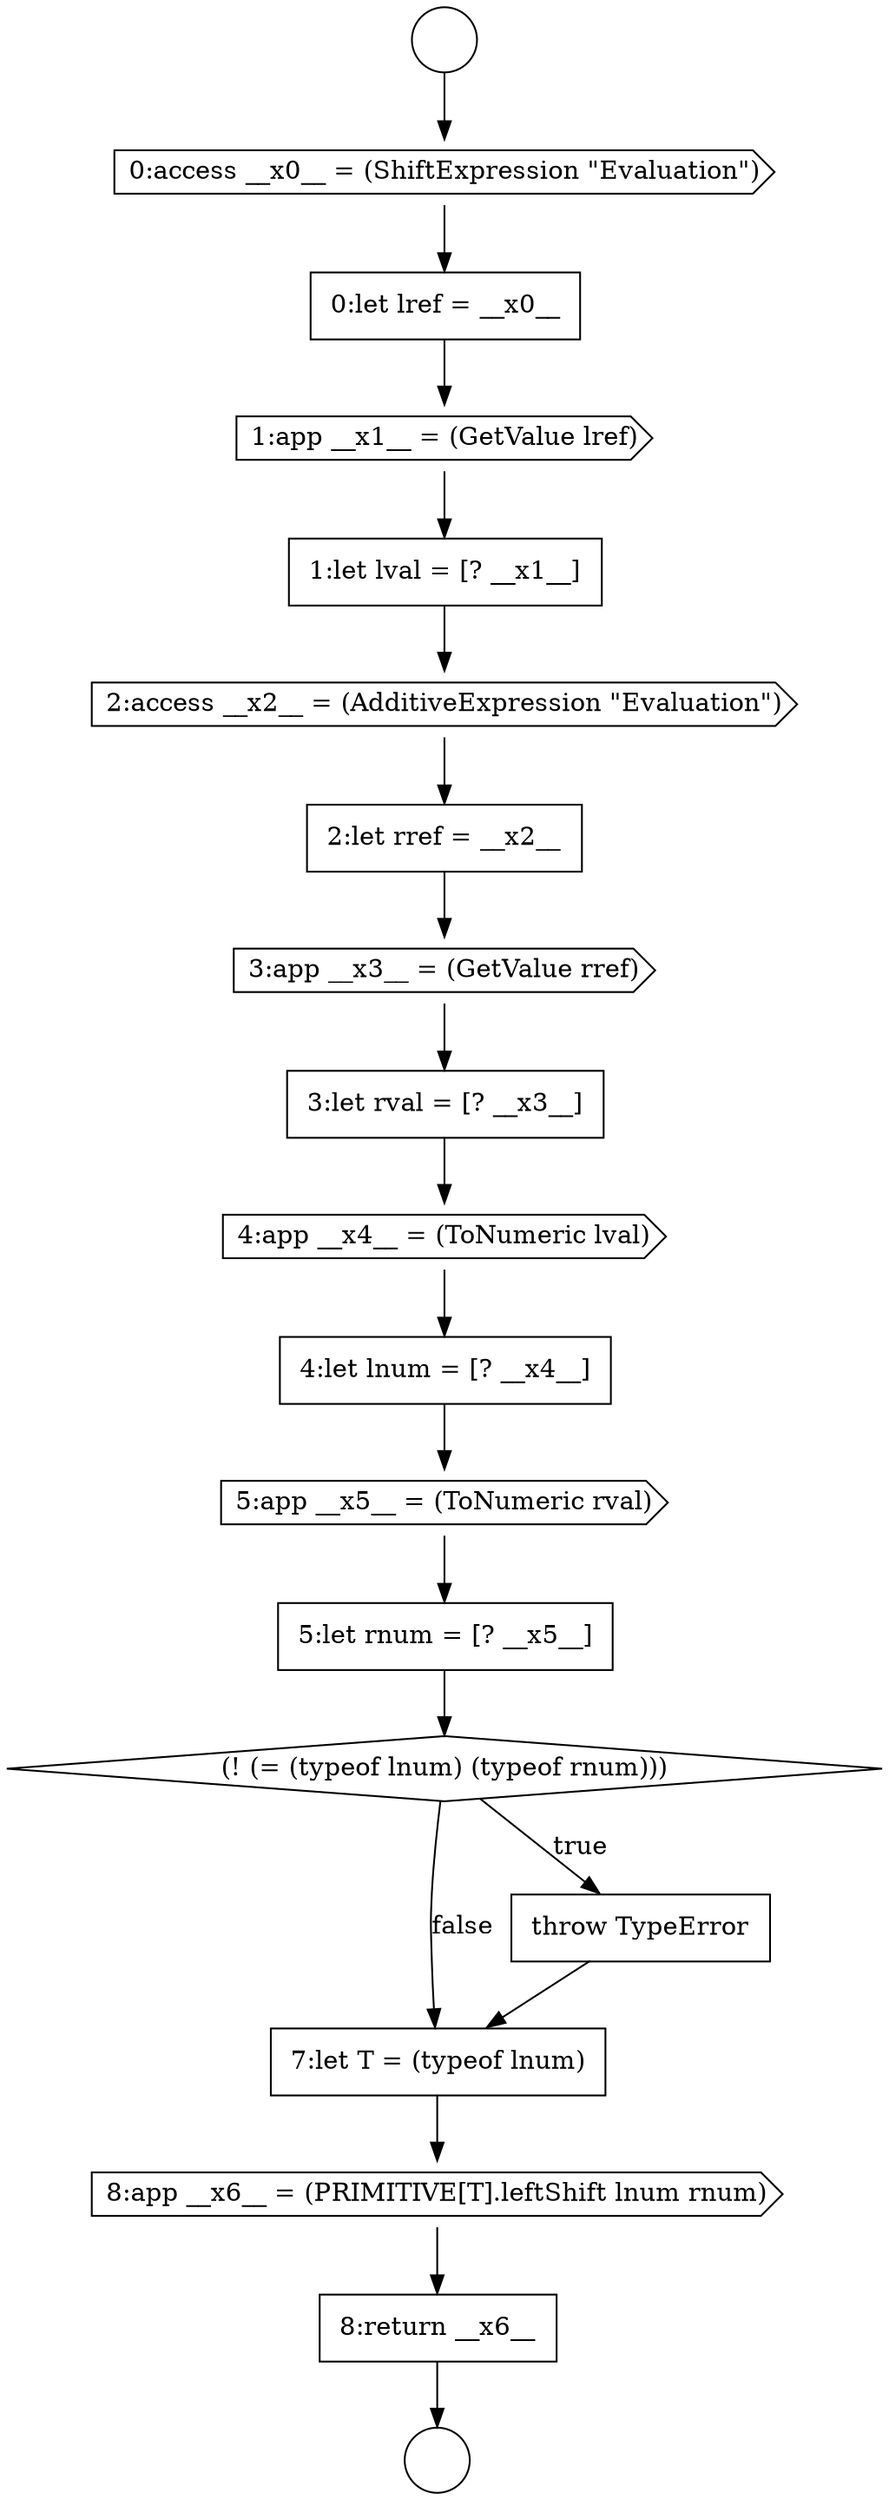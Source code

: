 digraph {
  node0 [shape=circle label=" " color="black" fillcolor="white" style=filled]
  node5 [shape=none, margin=0, label=<<font color="black">
    <table border="0" cellborder="1" cellspacing="0" cellpadding="10">
      <tr><td align="left">1:let lval = [? __x1__]</td></tr>
    </table>
  </font>> color="black" fillcolor="white" style=filled]
  node10 [shape=cds, label=<<font color="black">4:app __x4__ = (ToNumeric lval)</font>> color="black" fillcolor="white" style=filled]
  node14 [shape=diamond, label=<<font color="black">(! (= (typeof lnum) (typeof rnum)))</font>> color="black" fillcolor="white" style=filled]
  node1 [shape=circle label=" " color="black" fillcolor="white" style=filled]
  node6 [shape=cds, label=<<font color="black">2:access __x2__ = (AdditiveExpression &quot;Evaluation&quot;)</font>> color="black" fillcolor="white" style=filled]
  node9 [shape=none, margin=0, label=<<font color="black">
    <table border="0" cellborder="1" cellspacing="0" cellpadding="10">
      <tr><td align="left">3:let rval = [? __x3__]</td></tr>
    </table>
  </font>> color="black" fillcolor="white" style=filled]
  node13 [shape=none, margin=0, label=<<font color="black">
    <table border="0" cellborder="1" cellspacing="0" cellpadding="10">
      <tr><td align="left">5:let rnum = [? __x5__]</td></tr>
    </table>
  </font>> color="black" fillcolor="white" style=filled]
  node2 [shape=cds, label=<<font color="black">0:access __x0__ = (ShiftExpression &quot;Evaluation&quot;)</font>> color="black" fillcolor="white" style=filled]
  node17 [shape=cds, label=<<font color="black">8:app __x6__ = (PRIMITIVE[T].leftShift lnum rnum)</font>> color="black" fillcolor="white" style=filled]
  node12 [shape=cds, label=<<font color="black">5:app __x5__ = (ToNumeric rval)</font>> color="black" fillcolor="white" style=filled]
  node7 [shape=none, margin=0, label=<<font color="black">
    <table border="0" cellborder="1" cellspacing="0" cellpadding="10">
      <tr><td align="left">2:let rref = __x2__</td></tr>
    </table>
  </font>> color="black" fillcolor="white" style=filled]
  node3 [shape=none, margin=0, label=<<font color="black">
    <table border="0" cellborder="1" cellspacing="0" cellpadding="10">
      <tr><td align="left">0:let lref = __x0__</td></tr>
    </table>
  </font>> color="black" fillcolor="white" style=filled]
  node18 [shape=none, margin=0, label=<<font color="black">
    <table border="0" cellborder="1" cellspacing="0" cellpadding="10">
      <tr><td align="left">8:return __x6__</td></tr>
    </table>
  </font>> color="black" fillcolor="white" style=filled]
  node16 [shape=none, margin=0, label=<<font color="black">
    <table border="0" cellborder="1" cellspacing="0" cellpadding="10">
      <tr><td align="left">7:let T = (typeof lnum)</td></tr>
    </table>
  </font>> color="black" fillcolor="white" style=filled]
  node11 [shape=none, margin=0, label=<<font color="black">
    <table border="0" cellborder="1" cellspacing="0" cellpadding="10">
      <tr><td align="left">4:let lnum = [? __x4__]</td></tr>
    </table>
  </font>> color="black" fillcolor="white" style=filled]
  node8 [shape=cds, label=<<font color="black">3:app __x3__ = (GetValue rref)</font>> color="black" fillcolor="white" style=filled]
  node4 [shape=cds, label=<<font color="black">1:app __x1__ = (GetValue lref)</font>> color="black" fillcolor="white" style=filled]
  node15 [shape=none, margin=0, label=<<font color="black">
    <table border="0" cellborder="1" cellspacing="0" cellpadding="10">
      <tr><td align="left">throw TypeError</td></tr>
    </table>
  </font>> color="black" fillcolor="white" style=filled]
  node7 -> node8 [ color="black"]
  node11 -> node12 [ color="black"]
  node13 -> node14 [ color="black"]
  node12 -> node13 [ color="black"]
  node0 -> node2 [ color="black"]
  node6 -> node7 [ color="black"]
  node9 -> node10 [ color="black"]
  node10 -> node11 [ color="black"]
  node4 -> node5 [ color="black"]
  node8 -> node9 [ color="black"]
  node16 -> node17 [ color="black"]
  node14 -> node15 [label=<<font color="black">true</font>> color="black"]
  node14 -> node16 [label=<<font color="black">false</font>> color="black"]
  node5 -> node6 [ color="black"]
  node3 -> node4 [ color="black"]
  node2 -> node3 [ color="black"]
  node15 -> node16 [ color="black"]
  node18 -> node1 [ color="black"]
  node17 -> node18 [ color="black"]
}
